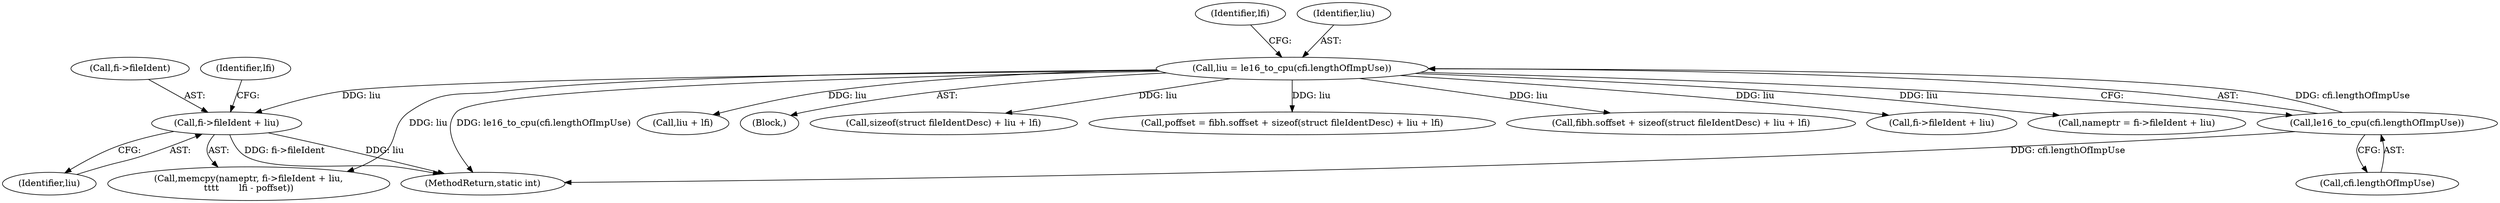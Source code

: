 digraph "0_linux_0e5cc9a40ada6046e6bc3bdfcd0c0d7e4b706b14@pointer" {
"1000556" [label="(Call,fi->fileIdent + liu)"];
"1000489" [label="(Call,liu = le16_to_cpu(cfi.lengthOfImpUse))"];
"1000491" [label="(Call,le16_to_cpu(cfi.lengthOfImpUse))"];
"1000556" [label="(Call,fi->fileIdent + liu)"];
"1000557" [label="(Call,fi->fileIdent)"];
"1000496" [label="(Identifier,lfi)"];
"1000528" [label="(Call,liu + lfi)"];
"1000456" [label="(Block,)"];
"1000554" [label="(Call,memcpy(nameptr, fi->fileIdent + liu,\n\t\t\t\t       lfi - poffset))"];
"1000525" [label="(Call,sizeof(struct fileIdentDesc) + liu + lfi)"];
"1000519" [label="(Call,poffset = fibh.soffset + sizeof(struct fileIdentDesc) + liu + lfi)"];
"1000562" [label="(Identifier,lfi)"];
"1000560" [label="(Identifier,liu)"];
"1000489" [label="(Call,liu = le16_to_cpu(cfi.lengthOfImpUse))"];
"1000491" [label="(Call,le16_to_cpu(cfi.lengthOfImpUse))"];
"1000492" [label="(Call,cfi.lengthOfImpUse)"];
"1000521" [label="(Call,fibh.soffset + sizeof(struct fileIdentDesc) + liu + lfi)"];
"1000511" [label="(Call,fi->fileIdent + liu)"];
"1000509" [label="(Call,nameptr = fi->fileIdent + liu)"];
"1000490" [label="(Identifier,liu)"];
"1000697" [label="(MethodReturn,static int)"];
"1000556" -> "1000554"  [label="AST: "];
"1000556" -> "1000560"  [label="CFG: "];
"1000557" -> "1000556"  [label="AST: "];
"1000560" -> "1000556"  [label="AST: "];
"1000562" -> "1000556"  [label="CFG: "];
"1000556" -> "1000697"  [label="DDG: liu"];
"1000556" -> "1000697"  [label="DDG: fi->fileIdent"];
"1000489" -> "1000556"  [label="DDG: liu"];
"1000489" -> "1000456"  [label="AST: "];
"1000489" -> "1000491"  [label="CFG: "];
"1000490" -> "1000489"  [label="AST: "];
"1000491" -> "1000489"  [label="AST: "];
"1000496" -> "1000489"  [label="CFG: "];
"1000489" -> "1000697"  [label="DDG: le16_to_cpu(cfi.lengthOfImpUse)"];
"1000491" -> "1000489"  [label="DDG: cfi.lengthOfImpUse"];
"1000489" -> "1000509"  [label="DDG: liu"];
"1000489" -> "1000511"  [label="DDG: liu"];
"1000489" -> "1000519"  [label="DDG: liu"];
"1000489" -> "1000521"  [label="DDG: liu"];
"1000489" -> "1000525"  [label="DDG: liu"];
"1000489" -> "1000528"  [label="DDG: liu"];
"1000489" -> "1000554"  [label="DDG: liu"];
"1000491" -> "1000492"  [label="CFG: "];
"1000492" -> "1000491"  [label="AST: "];
"1000491" -> "1000697"  [label="DDG: cfi.lengthOfImpUse"];
}
